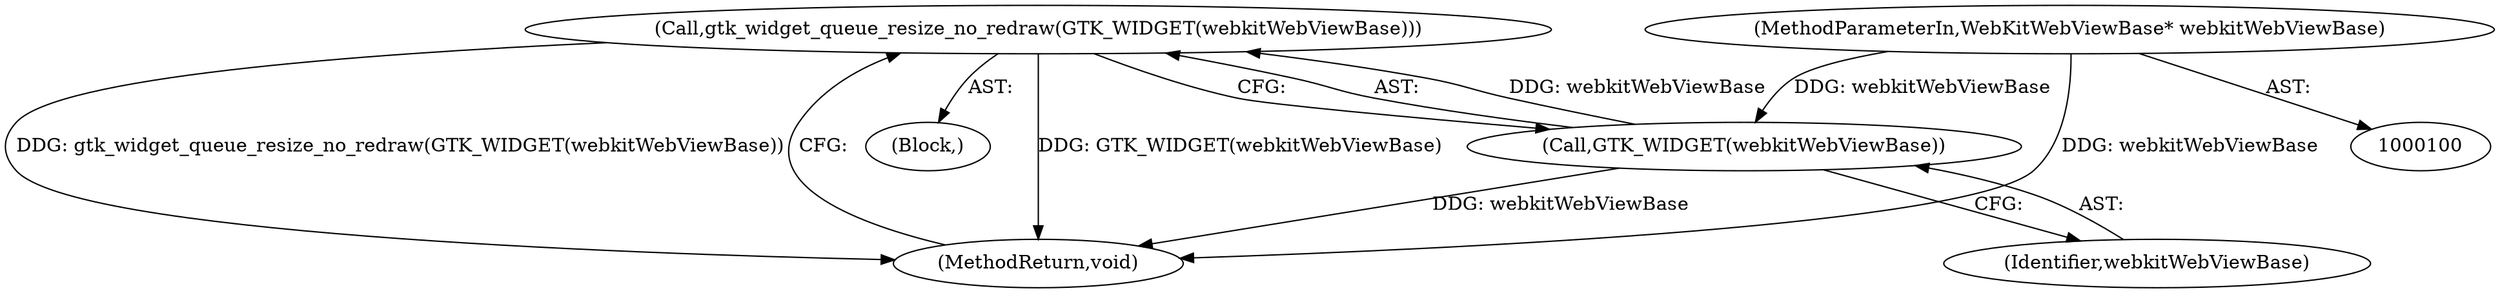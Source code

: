 digraph "1_Chrome_3bbc818ed1a7b63b8290bbde9ae975956748cb8a_0@del" {
"1000128" [label="(Call,gtk_widget_queue_resize_no_redraw(GTK_WIDGET(webkitWebViewBase)))"];
"1000129" [label="(Call,GTK_WIDGET(webkitWebViewBase))"];
"1000101" [label="(MethodParameterIn,WebKitWebViewBase* webkitWebViewBase)"];
"1000130" [label="(Identifier,webkitWebViewBase)"];
"1000129" [label="(Call,GTK_WIDGET(webkitWebViewBase))"];
"1000128" [label="(Call,gtk_widget_queue_resize_no_redraw(GTK_WIDGET(webkitWebViewBase)))"];
"1000131" [label="(MethodReturn,void)"];
"1000101" [label="(MethodParameterIn,WebKitWebViewBase* webkitWebViewBase)"];
"1000103" [label="(Block,)"];
"1000128" -> "1000103"  [label="AST: "];
"1000128" -> "1000129"  [label="CFG: "];
"1000129" -> "1000128"  [label="AST: "];
"1000131" -> "1000128"  [label="CFG: "];
"1000128" -> "1000131"  [label="DDG: GTK_WIDGET(webkitWebViewBase)"];
"1000128" -> "1000131"  [label="DDG: gtk_widget_queue_resize_no_redraw(GTK_WIDGET(webkitWebViewBase))"];
"1000129" -> "1000128"  [label="DDG: webkitWebViewBase"];
"1000129" -> "1000130"  [label="CFG: "];
"1000130" -> "1000129"  [label="AST: "];
"1000129" -> "1000131"  [label="DDG: webkitWebViewBase"];
"1000101" -> "1000129"  [label="DDG: webkitWebViewBase"];
"1000101" -> "1000100"  [label="AST: "];
"1000101" -> "1000131"  [label="DDG: webkitWebViewBase"];
}
